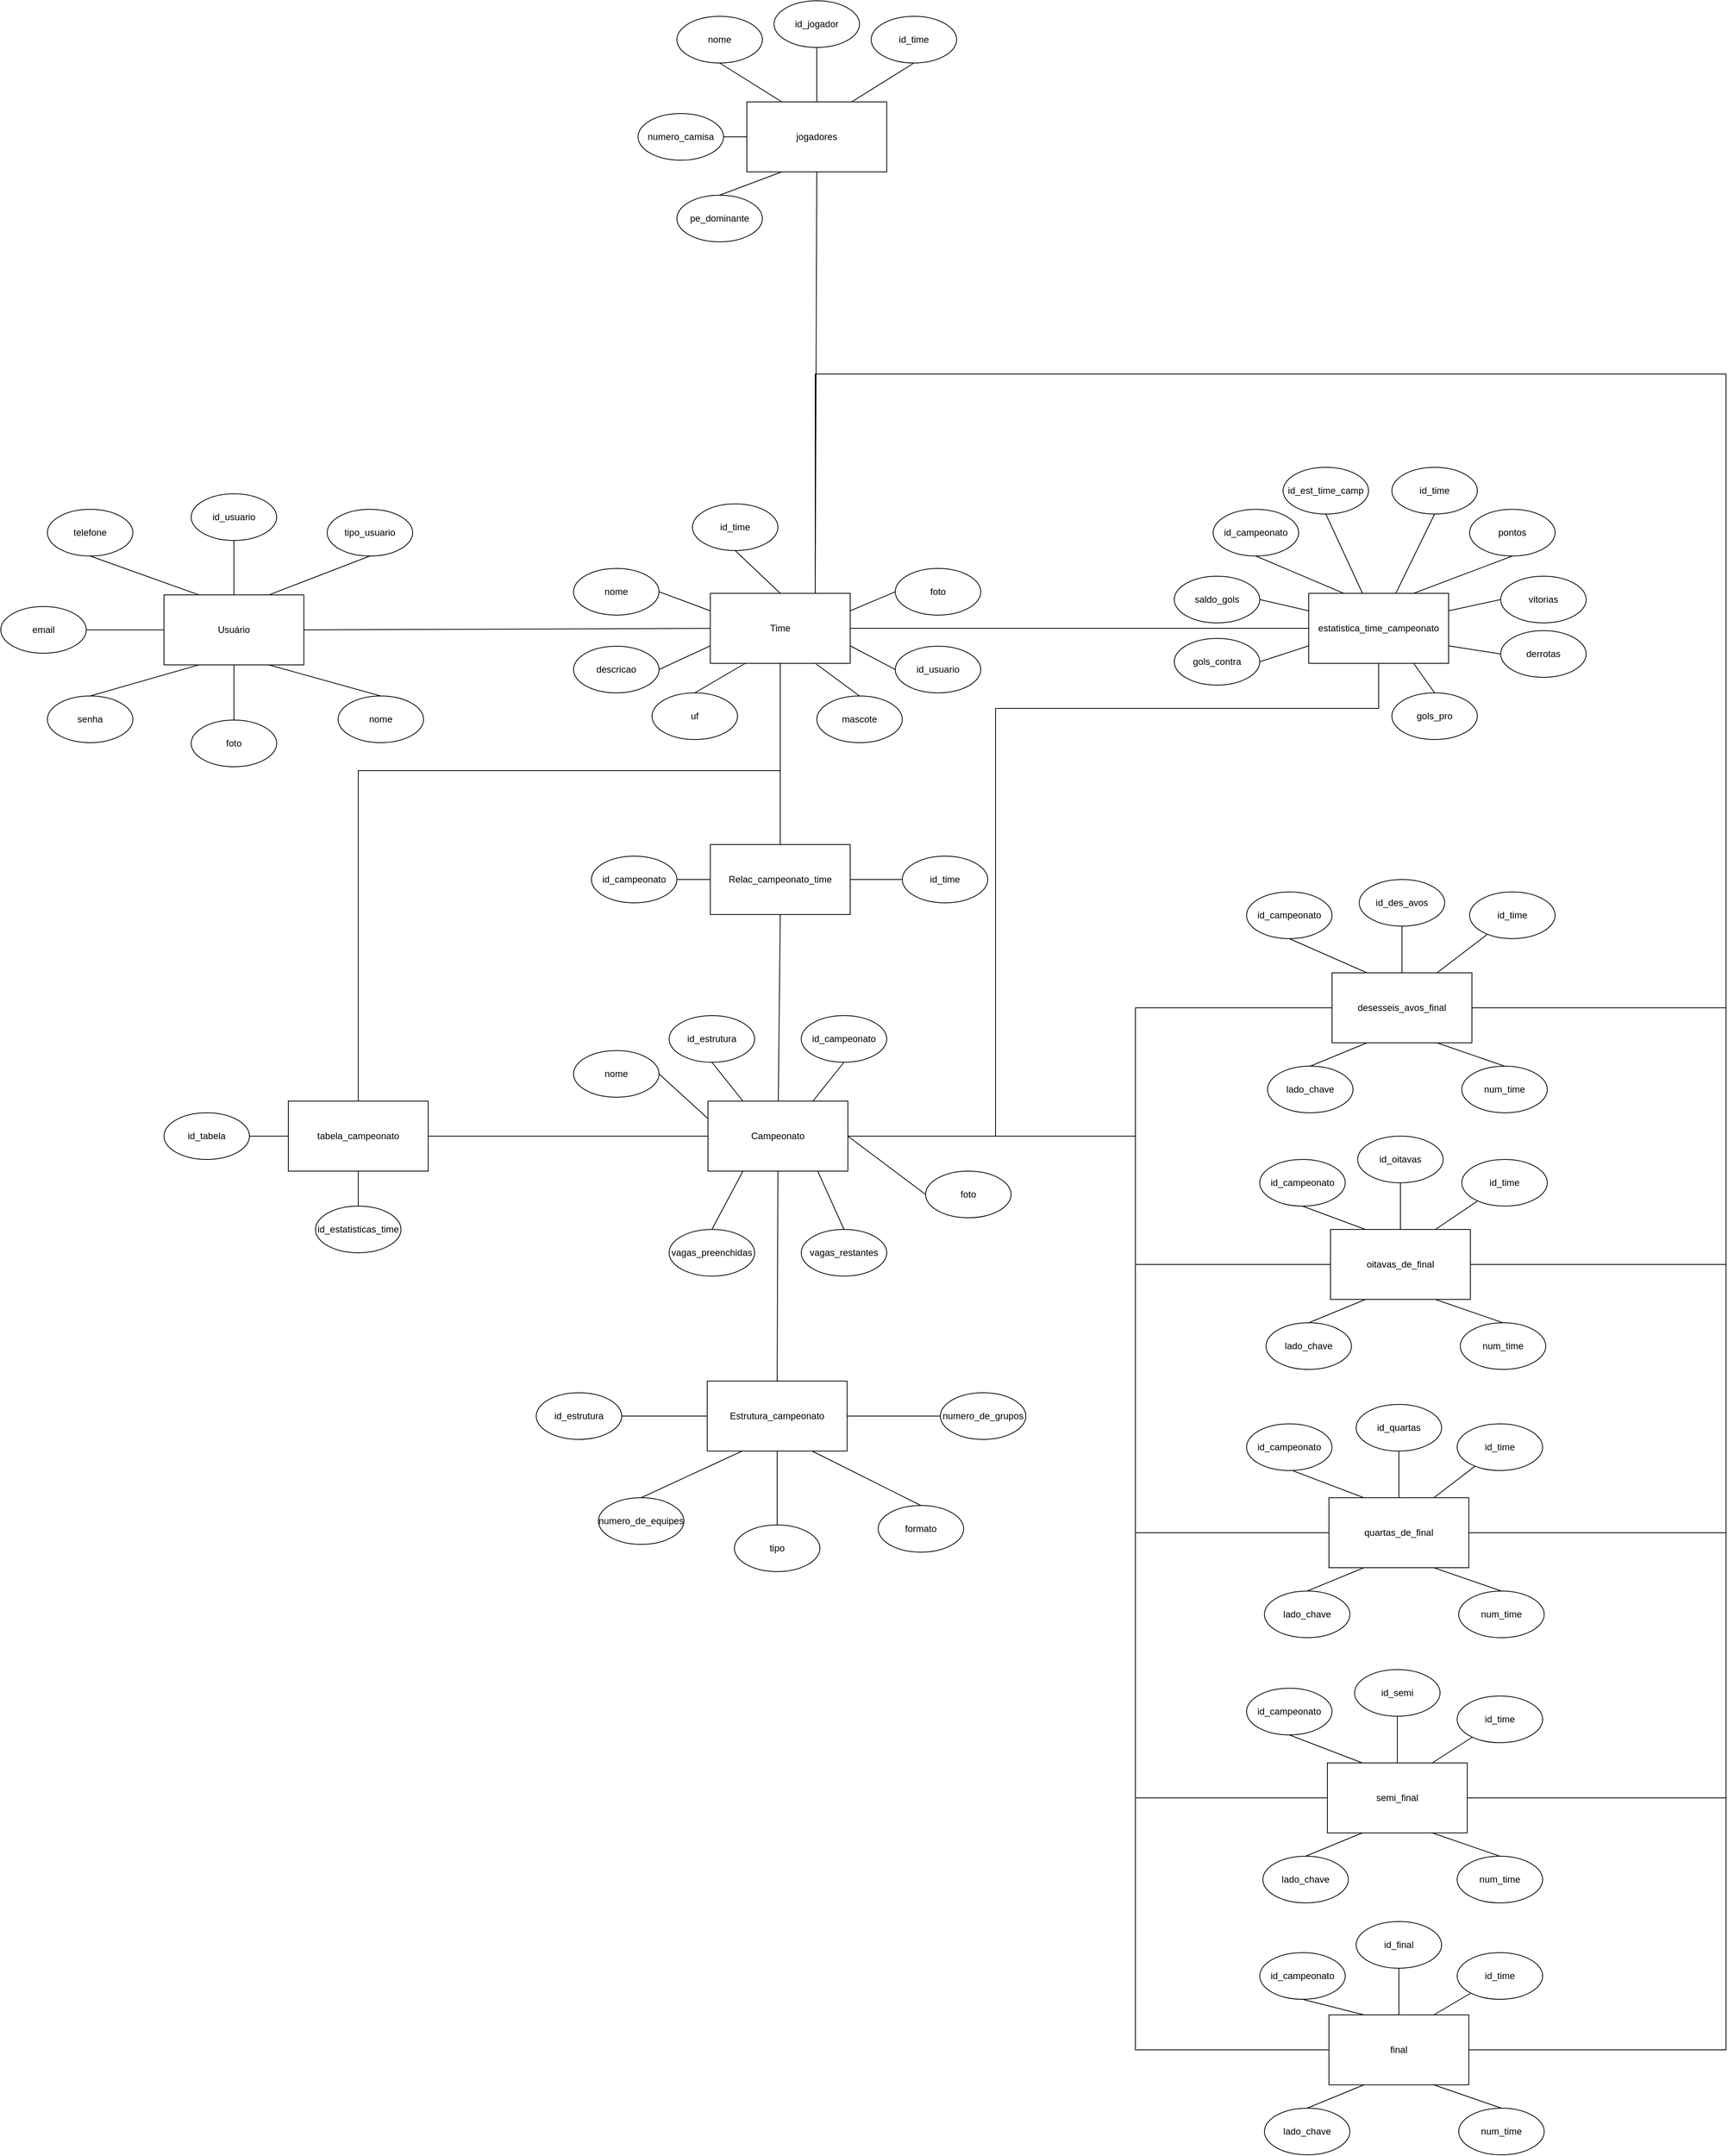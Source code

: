 <mxfile version="19.0.3" type="device"><diagram id="f9YsD5c7EEZk0gC6VUNI" name="Página-1"><mxGraphModel dx="5499" dy="4518" grid="1" gridSize="10" guides="1" tooltips="1" connect="1" arrows="1" fold="1" page="1" pageScale="1" pageWidth="827" pageHeight="1169" math="0" shadow="0"><root><mxCell id="0"/><mxCell id="1" parent="0"/><mxCell id="YERp6Y8a_YtZqj0mF-4W-1" value="Usuário" style="rounded=0;whiteSpace=wrap;html=1;" parent="1" vertex="1"><mxGeometry x="190" y="-996" width="180" height="90" as="geometry"/></mxCell><mxCell id="YERp6Y8a_YtZqj0mF-4W-2" value="id_usuario" style="ellipse;whiteSpace=wrap;html=1;" parent="1" vertex="1"><mxGeometry x="225" y="-1126" width="110" height="60" as="geometry"/></mxCell><mxCell id="YERp6Y8a_YtZqj0mF-4W-3" value="tipo_usuario" style="ellipse;whiteSpace=wrap;html=1;" parent="1" vertex="1"><mxGeometry x="400" y="-1106" width="110" height="60" as="geometry"/></mxCell><mxCell id="YERp6Y8a_YtZqj0mF-4W-4" value="nome" style="ellipse;whiteSpace=wrap;html=1;" parent="1" vertex="1"><mxGeometry x="414" y="-866" width="110" height="60" as="geometry"/></mxCell><mxCell id="YERp6Y8a_YtZqj0mF-4W-5" value="telefone" style="ellipse;whiteSpace=wrap;html=1;" parent="1" vertex="1"><mxGeometry x="40" y="-1106" width="110" height="60" as="geometry"/></mxCell><mxCell id="YERp6Y8a_YtZqj0mF-4W-6" value="email" style="ellipse;whiteSpace=wrap;html=1;" parent="1" vertex="1"><mxGeometry x="-20" y="-981" width="110" height="60" as="geometry"/></mxCell><mxCell id="YERp6Y8a_YtZqj0mF-4W-7" value="senha" style="ellipse;whiteSpace=wrap;html=1;" parent="1" vertex="1"><mxGeometry x="40" y="-866" width="110" height="60" as="geometry"/></mxCell><mxCell id="YERp6Y8a_YtZqj0mF-4W-9" value="" style="endArrow=none;html=1;exitX=0.5;exitY=1;exitDx=0;exitDy=0;entryX=0.5;entryY=0;entryDx=0;entryDy=0;" parent="1" source="YERp6Y8a_YtZqj0mF-4W-2" target="YERp6Y8a_YtZqj0mF-4W-1" edge="1"><mxGeometry width="50" height="50" relative="1" as="geometry"><mxPoint x="390" y="-936" as="sourcePoint"/><mxPoint x="440" y="-986" as="targetPoint"/></mxGeometry></mxCell><mxCell id="YERp6Y8a_YtZqj0mF-4W-10" value="" style="endArrow=none;html=1;entryX=0.5;entryY=1;entryDx=0;entryDy=0;exitX=0.75;exitY=0;exitDx=0;exitDy=0;" parent="1" source="YERp6Y8a_YtZqj0mF-4W-1" target="YERp6Y8a_YtZqj0mF-4W-3" edge="1"><mxGeometry width="50" height="50" relative="1" as="geometry"><mxPoint x="390" y="-936" as="sourcePoint"/><mxPoint x="440" y="-986" as="targetPoint"/></mxGeometry></mxCell><mxCell id="YERp6Y8a_YtZqj0mF-4W-11" value="" style="endArrow=none;html=1;exitX=0.75;exitY=1;exitDx=0;exitDy=0;entryX=0.5;entryY=0;entryDx=0;entryDy=0;" parent="1" source="YERp6Y8a_YtZqj0mF-4W-1" target="YERp6Y8a_YtZqj0mF-4W-4" edge="1"><mxGeometry width="50" height="50" relative="1" as="geometry"><mxPoint x="390" y="-936" as="sourcePoint"/><mxPoint x="440" y="-986" as="targetPoint"/></mxGeometry></mxCell><mxCell id="YERp6Y8a_YtZqj0mF-4W-12" value="" style="endArrow=none;html=1;entryX=0.5;entryY=1;entryDx=0;entryDy=0;exitX=0.25;exitY=0;exitDx=0;exitDy=0;" parent="1" source="YERp6Y8a_YtZqj0mF-4W-1" target="YERp6Y8a_YtZqj0mF-4W-5" edge="1"><mxGeometry width="50" height="50" relative="1" as="geometry"><mxPoint x="220" y="-996" as="sourcePoint"/><mxPoint x="440" y="-986" as="targetPoint"/></mxGeometry></mxCell><mxCell id="YERp6Y8a_YtZqj0mF-4W-13" value="" style="endArrow=none;html=1;entryX=1;entryY=0.5;entryDx=0;entryDy=0;exitX=0;exitY=0.5;exitDx=0;exitDy=0;" parent="1" source="YERp6Y8a_YtZqj0mF-4W-1" target="YERp6Y8a_YtZqj0mF-4W-6" edge="1"><mxGeometry width="50" height="50" relative="1" as="geometry"><mxPoint x="390" y="-936" as="sourcePoint"/><mxPoint x="440" y="-986" as="targetPoint"/></mxGeometry></mxCell><mxCell id="YERp6Y8a_YtZqj0mF-4W-14" value="" style="endArrow=none;html=1;entryX=0.25;entryY=1;entryDx=0;entryDy=0;exitX=0.5;exitY=0;exitDx=0;exitDy=0;" parent="1" source="YERp6Y8a_YtZqj0mF-4W-7" target="YERp6Y8a_YtZqj0mF-4W-1" edge="1"><mxGeometry width="50" height="50" relative="1" as="geometry"><mxPoint x="390" y="-936" as="sourcePoint"/><mxPoint x="440" y="-986" as="targetPoint"/></mxGeometry></mxCell><mxCell id="YERp6Y8a_YtZqj0mF-4W-15" value="Time" style="rounded=0;whiteSpace=wrap;html=1;" parent="1" vertex="1"><mxGeometry x="893" y="-998" width="180" height="90" as="geometry"/></mxCell><mxCell id="YERp6Y8a_YtZqj0mF-4W-16" value="id_time" style="ellipse;whiteSpace=wrap;html=1;" parent="1" vertex="1"><mxGeometry x="870" y="-1113" width="110" height="60" as="geometry"/></mxCell><mxCell id="YERp6Y8a_YtZqj0mF-4W-17" value="nome" style="ellipse;whiteSpace=wrap;html=1;" parent="1" vertex="1"><mxGeometry x="717" y="-1030" width="110" height="60" as="geometry"/></mxCell><mxCell id="YERp6Y8a_YtZqj0mF-4W-18" value="foto" style="ellipse;whiteSpace=wrap;html=1;" parent="1" vertex="1"><mxGeometry x="1131" y="-1030" width="110" height="60" as="geometry"/></mxCell><mxCell id="YERp6Y8a_YtZqj0mF-4W-21" value="descricao" style="ellipse;whiteSpace=wrap;html=1;" parent="1" vertex="1"><mxGeometry x="717" y="-930" width="110" height="60" as="geometry"/></mxCell><mxCell id="YERp6Y8a_YtZqj0mF-4W-22" value="" style="endArrow=none;html=1;exitX=0.5;exitY=1;exitDx=0;exitDy=0;entryX=0.5;entryY=0;entryDx=0;entryDy=0;" parent="1" source="YERp6Y8a_YtZqj0mF-4W-16" target="YERp6Y8a_YtZqj0mF-4W-15" edge="1"><mxGeometry width="50" height="50" relative="1" as="geometry"><mxPoint x="1103" y="-938" as="sourcePoint"/><mxPoint x="1153" y="-988" as="targetPoint"/></mxGeometry></mxCell><mxCell id="YERp6Y8a_YtZqj0mF-4W-23" value="" style="endArrow=none;html=1;entryX=1;entryY=0.5;entryDx=0;entryDy=0;exitX=0;exitY=0.25;exitDx=0;exitDy=0;" parent="1" source="YERp6Y8a_YtZqj0mF-4W-15" target="YERp6Y8a_YtZqj0mF-4W-17" edge="1"><mxGeometry width="50" height="50" relative="1" as="geometry"><mxPoint x="1103" y="-938" as="sourcePoint"/><mxPoint x="1153" y="-988" as="targetPoint"/></mxGeometry></mxCell><mxCell id="YERp6Y8a_YtZqj0mF-4W-24" value="" style="endArrow=none;html=1;exitX=1;exitY=0.25;exitDx=0;exitDy=0;entryX=0;entryY=0.5;entryDx=0;entryDy=0;" parent="1" source="YERp6Y8a_YtZqj0mF-4W-15" target="YERp6Y8a_YtZqj0mF-4W-18" edge="1"><mxGeometry width="50" height="50" relative="1" as="geometry"><mxPoint x="1103" y="-938" as="sourcePoint"/><mxPoint x="1153" y="-988" as="targetPoint"/></mxGeometry></mxCell><mxCell id="YERp6Y8a_YtZqj0mF-4W-27" value="" style="endArrow=none;html=1;entryX=0;entryY=0.75;entryDx=0;entryDy=0;exitX=1;exitY=0.5;exitDx=0;exitDy=0;" parent="1" source="YERp6Y8a_YtZqj0mF-4W-21" target="YERp6Y8a_YtZqj0mF-4W-15" edge="1"><mxGeometry width="50" height="50" relative="1" as="geometry"><mxPoint x="1103" y="-938" as="sourcePoint"/><mxPoint x="1153" y="-988" as="targetPoint"/></mxGeometry></mxCell><mxCell id="YERp6Y8a_YtZqj0mF-4W-28" value="foto" style="ellipse;whiteSpace=wrap;html=1;" parent="1" vertex="1"><mxGeometry x="225" y="-835" width="110" height="60" as="geometry"/></mxCell><mxCell id="YERp6Y8a_YtZqj0mF-4W-29" value="" style="endArrow=none;html=1;entryX=0.5;entryY=1;entryDx=0;entryDy=0;exitX=0.5;exitY=0;exitDx=0;exitDy=0;" parent="1" source="YERp6Y8a_YtZqj0mF-4W-28" target="YERp6Y8a_YtZqj0mF-4W-1" edge="1"><mxGeometry width="50" height="50" relative="1" as="geometry"><mxPoint x="105" y="-836" as="sourcePoint"/><mxPoint x="280" y="-896" as="targetPoint"/></mxGeometry></mxCell><mxCell id="YERp6Y8a_YtZqj0mF-4W-30" value="Campeonato" style="rounded=0;whiteSpace=wrap;html=1;" parent="1" vertex="1"><mxGeometry x="890" y="-345" width="180" height="90" as="geometry"/></mxCell><mxCell id="YERp6Y8a_YtZqj0mF-4W-31" value="id_campeonato" style="ellipse;whiteSpace=wrap;html=1;" parent="1" vertex="1"><mxGeometry x="1010" y="-455" width="110" height="60" as="geometry"/></mxCell><mxCell id="YERp6Y8a_YtZqj0mF-4W-32" value="nome" style="ellipse;whiteSpace=wrap;html=1;" parent="1" vertex="1"><mxGeometry x="717" y="-410" width="110" height="60" as="geometry"/></mxCell><mxCell id="YERp6Y8a_YtZqj0mF-4W-33" value="foto" style="ellipse;whiteSpace=wrap;html=1;" parent="1" vertex="1"><mxGeometry x="1170" y="-255" width="110" height="60" as="geometry"/></mxCell><mxCell id="YERp6Y8a_YtZqj0mF-4W-35" value="" style="endArrow=none;html=1;exitX=0.5;exitY=1;exitDx=0;exitDy=0;entryX=0.75;entryY=0;entryDx=0;entryDy=0;" parent="1" source="YERp6Y8a_YtZqj0mF-4W-31" target="YERp6Y8a_YtZqj0mF-4W-30" edge="1"><mxGeometry width="50" height="50" relative="1" as="geometry"><mxPoint x="1100" y="-285" as="sourcePoint"/><mxPoint x="1150" y="-335" as="targetPoint"/></mxGeometry></mxCell><mxCell id="YERp6Y8a_YtZqj0mF-4W-36" value="" style="endArrow=none;html=1;entryX=1;entryY=0.5;entryDx=0;entryDy=0;exitX=0;exitY=0.25;exitDx=0;exitDy=0;" parent="1" source="YERp6Y8a_YtZqj0mF-4W-30" target="YERp6Y8a_YtZqj0mF-4W-32" edge="1"><mxGeometry width="50" height="50" relative="1" as="geometry"><mxPoint x="1100" y="-285" as="sourcePoint"/><mxPoint x="1150" y="-335" as="targetPoint"/></mxGeometry></mxCell><mxCell id="YERp6Y8a_YtZqj0mF-4W-37" value="" style="endArrow=none;html=1;exitX=1;exitY=0.5;exitDx=0;exitDy=0;entryX=0;entryY=0.5;entryDx=0;entryDy=0;" parent="1" source="YERp6Y8a_YtZqj0mF-4W-30" target="YERp6Y8a_YtZqj0mF-4W-33" edge="1"><mxGeometry width="50" height="50" relative="1" as="geometry"><mxPoint x="1100" y="-285" as="sourcePoint"/><mxPoint x="1150" y="-335" as="targetPoint"/></mxGeometry></mxCell><mxCell id="YERp6Y8a_YtZqj0mF-4W-39" value="mascote" style="ellipse;whiteSpace=wrap;html=1;" parent="1" vertex="1"><mxGeometry x="1030" y="-866" width="110" height="60" as="geometry"/></mxCell><mxCell id="YERp6Y8a_YtZqj0mF-4W-40" value="" style="endArrow=none;html=1;entryX=0.75;entryY=1;entryDx=0;entryDy=0;exitX=0.5;exitY=0;exitDx=0;exitDy=0;" parent="1" source="YERp6Y8a_YtZqj0mF-4W-39" target="YERp6Y8a_YtZqj0mF-4W-15" edge="1"><mxGeometry width="50" height="50" relative="1" as="geometry"><mxPoint x="848" y="-853" as="sourcePoint"/><mxPoint x="940.98" y="-897.01" as="targetPoint"/></mxGeometry></mxCell><mxCell id="YERp6Y8a_YtZqj0mF-4W-41" value="uf" style="ellipse;whiteSpace=wrap;html=1;" parent="1" vertex="1"><mxGeometry x="818" y="-870" width="110" height="60" as="geometry"/></mxCell><mxCell id="YERp6Y8a_YtZqj0mF-4W-42" value="" style="endArrow=none;html=1;entryX=0.25;entryY=1;entryDx=0;entryDy=0;exitX=0.5;exitY=0;exitDx=0;exitDy=0;" parent="1" source="YERp6Y8a_YtZqj0mF-4W-41" target="YERp6Y8a_YtZqj0mF-4W-15" edge="1"><mxGeometry width="50" height="50" relative="1" as="geometry"><mxPoint x="983" y="-854" as="sourcePoint"/><mxPoint x="1093" y="-943" as="targetPoint"/></mxGeometry></mxCell><mxCell id="YERp6Y8a_YtZqj0mF-4W-48" value="Relac_campeonato_time" style="rounded=0;whiteSpace=wrap;html=1;" parent="1" vertex="1"><mxGeometry x="893" y="-675" width="180" height="90" as="geometry"/></mxCell><mxCell id="YERp6Y8a_YtZqj0mF-4W-49" value="id_time" style="ellipse;whiteSpace=wrap;html=1;" parent="1" vertex="1"><mxGeometry x="1140" y="-660" width="110" height="60" as="geometry"/></mxCell><mxCell id="YERp6Y8a_YtZqj0mF-4W-50" value="id_campeonato" style="ellipse;whiteSpace=wrap;html=1;" parent="1" vertex="1"><mxGeometry x="740" y="-660" width="110" height="60" as="geometry"/></mxCell><mxCell id="YERp6Y8a_YtZqj0mF-4W-51" value="" style="endArrow=none;html=1;exitX=1;exitY=0.5;exitDx=0;exitDy=0;" parent="1" source="YERp6Y8a_YtZqj0mF-4W-48" target="YERp6Y8a_YtZqj0mF-4W-49" edge="1"><mxGeometry width="50" height="50" relative="1" as="geometry"><mxPoint x="1129" y="-905" as="sourcePoint"/><mxPoint x="1179" y="-955" as="targetPoint"/></mxGeometry></mxCell><mxCell id="YERp6Y8a_YtZqj0mF-4W-52" value="" style="endArrow=none;html=1;exitX=1;exitY=0.5;exitDx=0;exitDy=0;" parent="1" source="YERp6Y8a_YtZqj0mF-4W-50" target="YERp6Y8a_YtZqj0mF-4W-48" edge="1"><mxGeometry width="50" height="50" relative="1" as="geometry"><mxPoint x="1109" y="-905" as="sourcePoint"/><mxPoint x="1249" y="-905" as="targetPoint"/></mxGeometry></mxCell><mxCell id="YERp6Y8a_YtZqj0mF-4W-53" value="id_usuario" style="ellipse;whiteSpace=wrap;html=1;" parent="1" vertex="1"><mxGeometry x="1131" y="-930" width="110" height="60" as="geometry"/></mxCell><mxCell id="YERp6Y8a_YtZqj0mF-4W-54" value="" style="endArrow=none;html=1;entryX=0;entryY=0.5;entryDx=0;entryDy=0;exitX=1;exitY=0.75;exitDx=0;exitDy=0;" parent="1" source="YERp6Y8a_YtZqj0mF-4W-15" target="YERp6Y8a_YtZqj0mF-4W-53" edge="1"><mxGeometry width="50" height="50" relative="1" as="geometry"><mxPoint x="1113" y="-1013" as="sourcePoint"/><mxPoint x="1163" y="-1063" as="targetPoint"/></mxGeometry></mxCell><mxCell id="YERp6Y8a_YtZqj0mF-4W-55" value="vagas_restantes" style="ellipse;whiteSpace=wrap;html=1;" parent="1" vertex="1"><mxGeometry x="1010" y="-180" width="110" height="60" as="geometry"/></mxCell><mxCell id="YERp6Y8a_YtZqj0mF-4W-56" value="vagas_preenchidas" style="ellipse;whiteSpace=wrap;html=1;" parent="1" vertex="1"><mxGeometry x="840" y="-180" width="110" height="60" as="geometry"/></mxCell><mxCell id="YERp6Y8a_YtZqj0mF-4W-57" value="" style="endArrow=none;html=1;entryX=0.25;entryY=1;entryDx=0;entryDy=0;exitX=0.5;exitY=0;exitDx=0;exitDy=0;" parent="1" source="YERp6Y8a_YtZqj0mF-4W-56" target="YERp6Y8a_YtZqj0mF-4W-30" edge="1"><mxGeometry width="50" height="50" relative="1" as="geometry"><mxPoint x="870" y="-195" as="sourcePoint"/><mxPoint x="920" y="-245" as="targetPoint"/></mxGeometry></mxCell><mxCell id="YERp6Y8a_YtZqj0mF-4W-58" value="" style="endArrow=none;html=1;entryX=0.785;entryY=1.002;entryDx=0;entryDy=0;entryPerimeter=0;exitX=0.5;exitY=0;exitDx=0;exitDy=0;" parent="1" source="YERp6Y8a_YtZqj0mF-4W-55" target="YERp6Y8a_YtZqj0mF-4W-30" edge="1"><mxGeometry width="50" height="50" relative="1" as="geometry"><mxPoint x="870" y="-195" as="sourcePoint"/><mxPoint x="920" y="-245" as="targetPoint"/></mxGeometry></mxCell><mxCell id="YERp6Y8a_YtZqj0mF-4W-59" value="Estrutura_campeonato" style="rounded=0;whiteSpace=wrap;html=1;" parent="1" vertex="1"><mxGeometry x="889" y="15" width="180" height="90" as="geometry"/></mxCell><mxCell id="YERp6Y8a_YtZqj0mF-4W-60" value="numero_de_grupos" style="ellipse;whiteSpace=wrap;html=1;" parent="1" vertex="1"><mxGeometry x="1189" y="30" width="110" height="60" as="geometry"/></mxCell><mxCell id="YERp6Y8a_YtZqj0mF-4W-61" value="id_estrutura" style="ellipse;whiteSpace=wrap;html=1;" parent="1" vertex="1"><mxGeometry x="669" y="30" width="110" height="60" as="geometry"/></mxCell><mxCell id="YERp6Y8a_YtZqj0mF-4W-62" value="" style="endArrow=none;html=1;exitX=1;exitY=0.5;exitDx=0;exitDy=0;" parent="1" source="YERp6Y8a_YtZqj0mF-4W-59" target="YERp6Y8a_YtZqj0mF-4W-60" edge="1"><mxGeometry width="50" height="50" relative="1" as="geometry"><mxPoint x="1129" y="45" as="sourcePoint"/><mxPoint x="1179" y="-5" as="targetPoint"/></mxGeometry></mxCell><mxCell id="YERp6Y8a_YtZqj0mF-4W-63" value="" style="endArrow=none;html=1;exitX=1;exitY=0.5;exitDx=0;exitDy=0;" parent="1" source="YERp6Y8a_YtZqj0mF-4W-61" target="YERp6Y8a_YtZqj0mF-4W-59" edge="1"><mxGeometry width="50" height="50" relative="1" as="geometry"><mxPoint x="1109" y="45" as="sourcePoint"/><mxPoint x="1249" y="45" as="targetPoint"/></mxGeometry></mxCell><mxCell id="YERp6Y8a_YtZqj0mF-4W-64" value="id_estrutura" style="ellipse;whiteSpace=wrap;html=1;" parent="1" vertex="1"><mxGeometry x="840" y="-455" width="110" height="60" as="geometry"/></mxCell><mxCell id="YERp6Y8a_YtZqj0mF-4W-66" value="" style="endArrow=none;html=1;entryX=0.5;entryY=1;entryDx=0;entryDy=0;exitX=0.25;exitY=0;exitDx=0;exitDy=0;" parent="1" source="YERp6Y8a_YtZqj0mF-4W-30" target="YERp6Y8a_YtZqj0mF-4W-64" edge="1"><mxGeometry width="50" height="50" relative="1" as="geometry"><mxPoint x="820" y="-425" as="sourcePoint"/><mxPoint x="870" y="-475" as="targetPoint"/></mxGeometry></mxCell><mxCell id="YERp6Y8a_YtZqj0mF-4W-67" value="formato" style="ellipse;whiteSpace=wrap;html=1;" parent="1" vertex="1"><mxGeometry x="1109" y="175" width="110" height="60" as="geometry"/></mxCell><mxCell id="YERp6Y8a_YtZqj0mF-4W-68" value="numero_de_equipes" style="ellipse;whiteSpace=wrap;html=1;" parent="1" vertex="1"><mxGeometry x="749" y="165" width="110" height="60" as="geometry"/></mxCell><mxCell id="YERp6Y8a_YtZqj0mF-4W-69" value="" style="endArrow=none;html=1;entryX=0.25;entryY=1;entryDx=0;entryDy=0;exitX=0.5;exitY=0;exitDx=0;exitDy=0;" parent="1" source="YERp6Y8a_YtZqj0mF-4W-68" target="YERp6Y8a_YtZqj0mF-4W-59" edge="1"><mxGeometry width="50" height="50" relative="1" as="geometry"><mxPoint x="879" y="170" as="sourcePoint"/><mxPoint x="929" y="120" as="targetPoint"/></mxGeometry></mxCell><mxCell id="YERp6Y8a_YtZqj0mF-4W-70" value="" style="endArrow=none;html=1;entryX=0.75;entryY=1;entryDx=0;entryDy=0;exitX=0.5;exitY=0;exitDx=0;exitDy=0;" parent="1" source="YERp6Y8a_YtZqj0mF-4W-67" target="YERp6Y8a_YtZqj0mF-4W-59" edge="1"><mxGeometry width="50" height="50" relative="1" as="geometry"><mxPoint x="879" y="170" as="sourcePoint"/><mxPoint x="929" y="120" as="targetPoint"/></mxGeometry></mxCell><mxCell id="8cWL0cFVa5yuD03_xMAw-1" value="tipo" style="ellipse;whiteSpace=wrap;html=1;" parent="1" vertex="1"><mxGeometry x="924" y="200" width="110" height="60" as="geometry"/></mxCell><mxCell id="8cWL0cFVa5yuD03_xMAw-2" value="" style="endArrow=none;html=1;rounded=0;exitX=0.5;exitY=0;exitDx=0;exitDy=0;entryX=0.5;entryY=1;entryDx=0;entryDy=0;" parent="1" source="8cWL0cFVa5yuD03_xMAw-1" target="YERp6Y8a_YtZqj0mF-4W-59" edge="1"><mxGeometry width="50" height="50" relative="1" as="geometry"><mxPoint x="899" y="100" as="sourcePoint"/><mxPoint x="949" y="50" as="targetPoint"/></mxGeometry></mxCell><mxCell id="8cWL0cFVa5yuD03_xMAw-3" value="" style="endArrow=none;html=1;rounded=0;entryX=0.5;entryY=1;entryDx=0;entryDy=0;" parent="1" source="YERp6Y8a_YtZqj0mF-4W-30" target="YERp6Y8a_YtZqj0mF-4W-48" edge="1"><mxGeometry width="50" height="50" relative="1" as="geometry"><mxPoint x="880" y="-240" as="sourcePoint"/><mxPoint x="930" y="-290" as="targetPoint"/></mxGeometry></mxCell><mxCell id="8cWL0cFVa5yuD03_xMAw-5" value="" style="endArrow=none;html=1;rounded=0;entryX=0.5;entryY=1;entryDx=0;entryDy=0;exitX=0.5;exitY=0;exitDx=0;exitDy=0;" parent="1" source="YERp6Y8a_YtZqj0mF-4W-48" target="YERp6Y8a_YtZqj0mF-4W-15" edge="1"><mxGeometry width="50" height="50" relative="1" as="geometry"><mxPoint x="960" y="-740" as="sourcePoint"/><mxPoint x="1010" y="-790" as="targetPoint"/></mxGeometry></mxCell><mxCell id="8cWL0cFVa5yuD03_xMAw-6" value="" style="endArrow=none;html=1;rounded=0;entryX=0;entryY=0.5;entryDx=0;entryDy=0;exitX=1;exitY=0.5;exitDx=0;exitDy=0;" parent="1" source="YERp6Y8a_YtZqj0mF-4W-1" target="YERp6Y8a_YtZqj0mF-4W-15" edge="1"><mxGeometry width="50" height="50" relative="1" as="geometry"><mxPoint x="470" y="-890" as="sourcePoint"/><mxPoint x="520" y="-940" as="targetPoint"/></mxGeometry></mxCell><mxCell id="8cWL0cFVa5yuD03_xMAw-7" value="" style="endArrow=none;html=1;rounded=0;entryX=0.5;entryY=1;entryDx=0;entryDy=0;exitX=0.5;exitY=0;exitDx=0;exitDy=0;" parent="1" source="YERp6Y8a_YtZqj0mF-4W-59" target="YERp6Y8a_YtZqj0mF-4W-30" edge="1"><mxGeometry width="50" height="50" relative="1" as="geometry"><mxPoint x="840" y="90" as="sourcePoint"/><mxPoint x="970" y="-210" as="targetPoint"/></mxGeometry></mxCell><mxCell id="8cWL0cFVa5yuD03_xMAw-8" value="tabela_campeonato" style="rounded=0;whiteSpace=wrap;html=1;" parent="1" vertex="1"><mxGeometry x="350" y="-345" width="180" height="90" as="geometry"/></mxCell><mxCell id="8cWL0cFVa5yuD03_xMAw-10" value="id_tabela" style="ellipse;whiteSpace=wrap;html=1;" parent="1" vertex="1"><mxGeometry x="190" y="-330" width="110" height="60" as="geometry"/></mxCell><mxCell id="8cWL0cFVa5yuD03_xMAw-12" value="" style="endArrow=none;html=1;exitX=1;exitY=0.5;exitDx=0;exitDy=0;entryX=0;entryY=0.5;entryDx=0;entryDy=0;" parent="1" source="8cWL0cFVa5yuD03_xMAw-10" target="8cWL0cFVa5yuD03_xMAw-8" edge="1"><mxGeometry width="50" height="50" relative="1" as="geometry"><mxPoint x="310" y="-380" as="sourcePoint"/><mxPoint x="450" y="-380" as="targetPoint"/></mxGeometry></mxCell><mxCell id="8cWL0cFVa5yuD03_xMAw-13" value="id_estatisticas_time" style="ellipse;whiteSpace=wrap;html=1;" parent="1" vertex="1"><mxGeometry x="385" y="-210" width="110" height="60" as="geometry"/></mxCell><mxCell id="8cWL0cFVa5yuD03_xMAw-16" value="" style="endArrow=none;html=1;entryX=0.5;entryY=1;entryDx=0;entryDy=0;exitX=0.5;exitY=0;exitDx=0;exitDy=0;" parent="1" source="8cWL0cFVa5yuD03_xMAw-13" target="8cWL0cFVa5yuD03_xMAw-8" edge="1"><mxGeometry width="50" height="50" relative="1" as="geometry"><mxPoint x="80" y="-255" as="sourcePoint"/><mxPoint x="130" y="-305" as="targetPoint"/></mxGeometry></mxCell><mxCell id="8cWL0cFVa5yuD03_xMAw-19" value="estatistica_time_campeonato" style="rounded=0;whiteSpace=wrap;html=1;" parent="1" vertex="1"><mxGeometry x="1663" y="-998" width="180" height="90" as="geometry"/></mxCell><mxCell id="8cWL0cFVa5yuD03_xMAw-20" value="id_time" style="ellipse;whiteSpace=wrap;html=1;" parent="1" vertex="1"><mxGeometry x="1770" y="-1160" width="110" height="60" as="geometry"/></mxCell><mxCell id="8cWL0cFVa5yuD03_xMAw-21" value="id_est_time_camp" style="ellipse;whiteSpace=wrap;html=1;" parent="1" vertex="1"><mxGeometry x="1630" y="-1160" width="110" height="60" as="geometry"/></mxCell><mxCell id="8cWL0cFVa5yuD03_xMAw-22" value="" style="endArrow=none;html=1;entryX=0.5;entryY=1;entryDx=0;entryDy=0;" parent="1" source="8cWL0cFVa5yuD03_xMAw-19" target="8cWL0cFVa5yuD03_xMAw-20" edge="1"><mxGeometry width="50" height="50" relative="1" as="geometry"><mxPoint x="1899" y="-1228" as="sourcePoint"/><mxPoint x="1949" y="-1278" as="targetPoint"/></mxGeometry></mxCell><mxCell id="8cWL0cFVa5yuD03_xMAw-23" value="" style="endArrow=none;html=1;exitX=0.5;exitY=1;exitDx=0;exitDy=0;" parent="1" source="8cWL0cFVa5yuD03_xMAw-21" target="8cWL0cFVa5yuD03_xMAw-19" edge="1"><mxGeometry width="50" height="50" relative="1" as="geometry"><mxPoint x="1879" y="-1228" as="sourcePoint"/><mxPoint x="2019" y="-1228" as="targetPoint"/></mxGeometry></mxCell><mxCell id="8cWL0cFVa5yuD03_xMAw-24" value="id_campeonato" style="ellipse;whiteSpace=wrap;html=1;" parent="1" vertex="1"><mxGeometry x="1540" y="-1106" width="110" height="60" as="geometry"/></mxCell><mxCell id="8cWL0cFVa5yuD03_xMAw-27" value="" style="endArrow=none;html=1;rounded=0;exitX=0.5;exitY=1;exitDx=0;exitDy=0;entryX=0.25;entryY=0;entryDx=0;entryDy=0;" parent="1" source="8cWL0cFVa5yuD03_xMAw-24" target="8cWL0cFVa5yuD03_xMAw-19" edge="1"><mxGeometry width="50" height="50" relative="1" as="geometry"><mxPoint x="1690" y="-970" as="sourcePoint"/><mxPoint x="1740" y="-1020" as="targetPoint"/></mxGeometry></mxCell><mxCell id="8cWL0cFVa5yuD03_xMAw-28" value="pontos" style="ellipse;whiteSpace=wrap;html=1;" parent="1" vertex="1"><mxGeometry x="1870" y="-1106" width="110" height="60" as="geometry"/></mxCell><mxCell id="8cWL0cFVa5yuD03_xMAw-29" value="vitorias" style="ellipse;whiteSpace=wrap;html=1;" parent="1" vertex="1"><mxGeometry x="1910" y="-1020" width="110" height="60" as="geometry"/></mxCell><mxCell id="8cWL0cFVa5yuD03_xMAw-30" value="derrotas" style="ellipse;whiteSpace=wrap;html=1;" parent="1" vertex="1"><mxGeometry x="1910" y="-950" width="110" height="60" as="geometry"/></mxCell><mxCell id="8cWL0cFVa5yuD03_xMAw-31" value="gols_pro" style="ellipse;whiteSpace=wrap;html=1;" parent="1" vertex="1"><mxGeometry x="1770" y="-870" width="110" height="60" as="geometry"/></mxCell><mxCell id="8cWL0cFVa5yuD03_xMAw-32" value="gols_contra" style="ellipse;whiteSpace=wrap;html=1;" parent="1" vertex="1"><mxGeometry x="1490" y="-940" width="110" height="60" as="geometry"/></mxCell><mxCell id="8cWL0cFVa5yuD03_xMAw-33" value="saldo_gols" style="ellipse;whiteSpace=wrap;html=1;" parent="1" vertex="1"><mxGeometry x="1490" y="-1020" width="110" height="60" as="geometry"/></mxCell><mxCell id="8cWL0cFVa5yuD03_xMAw-34" value="" style="endArrow=none;html=1;rounded=0;exitX=0.75;exitY=0;exitDx=0;exitDy=0;entryX=0.5;entryY=1;entryDx=0;entryDy=0;" parent="1" source="8cWL0cFVa5yuD03_xMAw-19" target="8cWL0cFVa5yuD03_xMAw-28" edge="1"><mxGeometry width="50" height="50" relative="1" as="geometry"><mxPoint x="1890" y="-930" as="sourcePoint"/><mxPoint x="1940" y="-980" as="targetPoint"/></mxGeometry></mxCell><mxCell id="8cWL0cFVa5yuD03_xMAw-35" value="" style="endArrow=none;html=1;rounded=0;entryX=1;entryY=0.5;entryDx=0;entryDy=0;" parent="1" source="8cWL0cFVa5yuD03_xMAw-19" target="YERp6Y8a_YtZqj0mF-4W-15" edge="1"><mxGeometry width="50" height="50" relative="1" as="geometry"><mxPoint x="1280" y="-810" as="sourcePoint"/><mxPoint x="1330" y="-860" as="targetPoint"/></mxGeometry></mxCell><mxCell id="8cWL0cFVa5yuD03_xMAw-36" value="" style="endArrow=none;html=1;rounded=0;entryX=0;entryY=0.25;entryDx=0;entryDy=0;exitX=1;exitY=0.5;exitDx=0;exitDy=0;" parent="1" source="8cWL0cFVa5yuD03_xMAw-33" target="8cWL0cFVa5yuD03_xMAw-19" edge="1"><mxGeometry width="50" height="50" relative="1" as="geometry"><mxPoint x="1480" y="-920" as="sourcePoint"/><mxPoint x="1530" y="-970" as="targetPoint"/></mxGeometry></mxCell><mxCell id="8cWL0cFVa5yuD03_xMAw-37" value="" style="endArrow=none;html=1;rounded=0;entryX=0;entryY=0.75;entryDx=0;entryDy=0;exitX=1;exitY=0.5;exitDx=0;exitDy=0;" parent="1" source="8cWL0cFVa5yuD03_xMAw-32" target="8cWL0cFVa5yuD03_xMAw-19" edge="1"><mxGeometry width="50" height="50" relative="1" as="geometry"><mxPoint x="1480" y="-920" as="sourcePoint"/><mxPoint x="1530" y="-970" as="targetPoint"/></mxGeometry></mxCell><mxCell id="8cWL0cFVa5yuD03_xMAw-38" value="" style="endArrow=none;html=1;rounded=0;entryX=0;entryY=0.5;entryDx=0;entryDy=0;exitX=1;exitY=0.25;exitDx=0;exitDy=0;" parent="1" source="8cWL0cFVa5yuD03_xMAw-19" target="8cWL0cFVa5yuD03_xMAw-29" edge="1"><mxGeometry width="50" height="50" relative="1" as="geometry"><mxPoint x="1480" y="-920" as="sourcePoint"/><mxPoint x="1530" y="-970" as="targetPoint"/></mxGeometry></mxCell><mxCell id="8cWL0cFVa5yuD03_xMAw-39" value="" style="endArrow=none;html=1;rounded=0;entryX=0;entryY=0.5;entryDx=0;entryDy=0;exitX=1;exitY=0.75;exitDx=0;exitDy=0;" parent="1" source="8cWL0cFVa5yuD03_xMAw-19" target="8cWL0cFVa5yuD03_xMAw-30" edge="1"><mxGeometry width="50" height="50" relative="1" as="geometry"><mxPoint x="1480" y="-920" as="sourcePoint"/><mxPoint x="1530" y="-970" as="targetPoint"/></mxGeometry></mxCell><mxCell id="8cWL0cFVa5yuD03_xMAw-40" value="" style="endArrow=none;html=1;rounded=0;entryX=0.75;entryY=1;entryDx=0;entryDy=0;exitX=0.5;exitY=0;exitDx=0;exitDy=0;" parent="1" source="8cWL0cFVa5yuD03_xMAw-31" target="8cWL0cFVa5yuD03_xMAw-19" edge="1"><mxGeometry width="50" height="50" relative="1" as="geometry"><mxPoint x="1480" y="-920" as="sourcePoint"/><mxPoint x="1530" y="-970" as="targetPoint"/></mxGeometry></mxCell><mxCell id="8cWL0cFVa5yuD03_xMAw-41" value="" style="endArrow=none;html=1;rounded=0;exitX=1;exitY=0.5;exitDx=0;exitDy=0;entryX=0.5;entryY=1;entryDx=0;entryDy=0;" parent="1" source="YERp6Y8a_YtZqj0mF-4W-30" target="8cWL0cFVa5yuD03_xMAw-19" edge="1"><mxGeometry width="50" height="50" relative="1" as="geometry"><mxPoint x="1020" y="-420" as="sourcePoint"/><mxPoint x="1070" y="-470" as="targetPoint"/><Array as="points"><mxPoint x="1260" y="-300"/><mxPoint x="1260" y="-850"/><mxPoint x="1753" y="-850"/></Array></mxGeometry></mxCell><mxCell id="8cWL0cFVa5yuD03_xMAw-42" value="desesseis_avos_final" style="rounded=0;whiteSpace=wrap;html=1;" parent="1" vertex="1"><mxGeometry x="1693" y="-510" width="180" height="90" as="geometry"/></mxCell><mxCell id="8cWL0cFVa5yuD03_xMAw-43" value="id_time" style="ellipse;whiteSpace=wrap;html=1;" parent="1" vertex="1"><mxGeometry x="1870" y="-614" width="110" height="60" as="geometry"/></mxCell><mxCell id="8cWL0cFVa5yuD03_xMAw-44" value="id_campeonato" style="ellipse;whiteSpace=wrap;html=1;" parent="1" vertex="1"><mxGeometry x="1583" y="-614" width="110" height="60" as="geometry"/></mxCell><mxCell id="8cWL0cFVa5yuD03_xMAw-45" value="" style="endArrow=none;html=1;exitX=0.75;exitY=0;exitDx=0;exitDy=0;" parent="1" source="8cWL0cFVa5yuD03_xMAw-42" target="8cWL0cFVa5yuD03_xMAw-43" edge="1"><mxGeometry width="50" height="50" relative="1" as="geometry"><mxPoint x="1929" y="-740" as="sourcePoint"/><mxPoint x="1979" y="-790" as="targetPoint"/></mxGeometry></mxCell><mxCell id="8cWL0cFVa5yuD03_xMAw-46" value="" style="endArrow=none;html=1;exitX=0.5;exitY=1;exitDx=0;exitDy=0;entryX=0.25;entryY=0;entryDx=0;entryDy=0;" parent="1" source="8cWL0cFVa5yuD03_xMAw-44" target="8cWL0cFVa5yuD03_xMAw-42" edge="1"><mxGeometry width="50" height="50" relative="1" as="geometry"><mxPoint x="1909" y="-740" as="sourcePoint"/><mxPoint x="2049" y="-740" as="targetPoint"/></mxGeometry></mxCell><mxCell id="8cWL0cFVa5yuD03_xMAw-47" value="id_des_avos" style="ellipse;whiteSpace=wrap;html=1;" parent="1" vertex="1"><mxGeometry x="1728" y="-630" width="110" height="60" as="geometry"/></mxCell><mxCell id="8cWL0cFVa5yuD03_xMAw-51" value="" style="endArrow=none;html=1;rounded=0;entryX=0.5;entryY=1;entryDx=0;entryDy=0;" parent="1" source="8cWL0cFVa5yuD03_xMAw-42" target="8cWL0cFVa5yuD03_xMAw-47" edge="1"><mxGeometry width="50" height="50" relative="1" as="geometry"><mxPoint x="1600" y="-480" as="sourcePoint"/><mxPoint x="1650" y="-530" as="targetPoint"/></mxGeometry></mxCell><mxCell id="8cWL0cFVa5yuD03_xMAw-52" value="lado_chave" style="ellipse;whiteSpace=wrap;html=1;" parent="1" vertex="1"><mxGeometry x="1610" y="-390" width="110" height="60" as="geometry"/></mxCell><mxCell id="8cWL0cFVa5yuD03_xMAw-53" value="num_time" style="ellipse;whiteSpace=wrap;html=1;" parent="1" vertex="1"><mxGeometry x="1860" y="-390" width="110" height="60" as="geometry"/></mxCell><mxCell id="8cWL0cFVa5yuD03_xMAw-54" value="" style="endArrow=none;html=1;rounded=0;exitX=0.5;exitY=0;exitDx=0;exitDy=0;entryX=0.25;entryY=1;entryDx=0;entryDy=0;" parent="1" source="8cWL0cFVa5yuD03_xMAw-52" target="8cWL0cFVa5yuD03_xMAw-42" edge="1"><mxGeometry width="50" height="50" relative="1" as="geometry"><mxPoint x="1640" y="-430" as="sourcePoint"/><mxPoint x="1690" y="-480" as="targetPoint"/></mxGeometry></mxCell><mxCell id="8cWL0cFVa5yuD03_xMAw-55" value="" style="endArrow=none;html=1;rounded=0;entryX=0.75;entryY=1;entryDx=0;entryDy=0;exitX=0.5;exitY=0;exitDx=0;exitDy=0;" parent="1" source="8cWL0cFVa5yuD03_xMAw-53" target="8cWL0cFVa5yuD03_xMAw-42" edge="1"><mxGeometry width="50" height="50" relative="1" as="geometry"><mxPoint x="1640" y="-430" as="sourcePoint"/><mxPoint x="1690" y="-480" as="targetPoint"/></mxGeometry></mxCell><mxCell id="8cWL0cFVa5yuD03_xMAw-56" value="oitavas_de_final" style="rounded=0;whiteSpace=wrap;html=1;" parent="1" vertex="1"><mxGeometry x="1691" y="-180" width="180" height="90" as="geometry"/></mxCell><mxCell id="8cWL0cFVa5yuD03_xMAw-57" value="id_time" style="ellipse;whiteSpace=wrap;html=1;" parent="1" vertex="1"><mxGeometry x="1860" y="-270" width="110" height="60" as="geometry"/></mxCell><mxCell id="8cWL0cFVa5yuD03_xMAw-58" value="id_campeonato" style="ellipse;whiteSpace=wrap;html=1;" parent="1" vertex="1"><mxGeometry x="1600" y="-270" width="110" height="60" as="geometry"/></mxCell><mxCell id="8cWL0cFVa5yuD03_xMAw-59" value="" style="endArrow=none;html=1;exitX=0.75;exitY=0;exitDx=0;exitDy=0;" parent="1" source="8cWL0cFVa5yuD03_xMAw-56" target="8cWL0cFVa5yuD03_xMAw-57" edge="1"><mxGeometry width="50" height="50" relative="1" as="geometry"><mxPoint x="1927" y="-410" as="sourcePoint"/><mxPoint x="1977" y="-460" as="targetPoint"/></mxGeometry></mxCell><mxCell id="8cWL0cFVa5yuD03_xMAw-60" value="" style="endArrow=none;html=1;exitX=0.5;exitY=1;exitDx=0;exitDy=0;entryX=0.25;entryY=0;entryDx=0;entryDy=0;" parent="1" source="8cWL0cFVa5yuD03_xMAw-58" target="8cWL0cFVa5yuD03_xMAw-56" edge="1"><mxGeometry width="50" height="50" relative="1" as="geometry"><mxPoint x="1907" y="-410" as="sourcePoint"/><mxPoint x="2047" y="-410" as="targetPoint"/></mxGeometry></mxCell><mxCell id="8cWL0cFVa5yuD03_xMAw-61" value="id_oitavas" style="ellipse;whiteSpace=wrap;html=1;" parent="1" vertex="1"><mxGeometry x="1726" y="-300" width="110" height="60" as="geometry"/></mxCell><mxCell id="8cWL0cFVa5yuD03_xMAw-62" value="" style="endArrow=none;html=1;rounded=0;entryX=0.5;entryY=1;entryDx=0;entryDy=0;" parent="1" source="8cWL0cFVa5yuD03_xMAw-56" target="8cWL0cFVa5yuD03_xMAw-61" edge="1"><mxGeometry width="50" height="50" relative="1" as="geometry"><mxPoint x="1598" y="-150" as="sourcePoint"/><mxPoint x="1648" y="-200" as="targetPoint"/></mxGeometry></mxCell><mxCell id="8cWL0cFVa5yuD03_xMAw-63" value="lado_chave" style="ellipse;whiteSpace=wrap;html=1;" parent="1" vertex="1"><mxGeometry x="1608" y="-60" width="110" height="60" as="geometry"/></mxCell><mxCell id="8cWL0cFVa5yuD03_xMAw-64" value="num_time" style="ellipse;whiteSpace=wrap;html=1;" parent="1" vertex="1"><mxGeometry x="1858" y="-60" width="110" height="60" as="geometry"/></mxCell><mxCell id="8cWL0cFVa5yuD03_xMAw-65" value="" style="endArrow=none;html=1;rounded=0;exitX=0.5;exitY=0;exitDx=0;exitDy=0;entryX=0.25;entryY=1;entryDx=0;entryDy=0;" parent="1" source="8cWL0cFVa5yuD03_xMAw-63" target="8cWL0cFVa5yuD03_xMAw-56" edge="1"><mxGeometry width="50" height="50" relative="1" as="geometry"><mxPoint x="1638" y="-100" as="sourcePoint"/><mxPoint x="1688" y="-150" as="targetPoint"/></mxGeometry></mxCell><mxCell id="8cWL0cFVa5yuD03_xMAw-66" value="" style="endArrow=none;html=1;rounded=0;entryX=0.75;entryY=1;entryDx=0;entryDy=0;exitX=0.5;exitY=0;exitDx=0;exitDy=0;" parent="1" source="8cWL0cFVa5yuD03_xMAw-64" target="8cWL0cFVa5yuD03_xMAw-56" edge="1"><mxGeometry width="50" height="50" relative="1" as="geometry"><mxPoint x="1638" y="-100" as="sourcePoint"/><mxPoint x="1688" y="-150" as="targetPoint"/></mxGeometry></mxCell><mxCell id="8cWL0cFVa5yuD03_xMAw-67" value="quartas_de_final" style="rounded=0;whiteSpace=wrap;html=1;" parent="1" vertex="1"><mxGeometry x="1689" y="165" width="180" height="90" as="geometry"/></mxCell><mxCell id="8cWL0cFVa5yuD03_xMAw-68" value="id_time" style="ellipse;whiteSpace=wrap;html=1;" parent="1" vertex="1"><mxGeometry x="1854" y="70" width="110" height="60" as="geometry"/></mxCell><mxCell id="8cWL0cFVa5yuD03_xMAw-69" value="id_campeonato" style="ellipse;whiteSpace=wrap;html=1;" parent="1" vertex="1"><mxGeometry x="1583" y="70" width="110" height="60" as="geometry"/></mxCell><mxCell id="8cWL0cFVa5yuD03_xMAw-70" value="" style="endArrow=none;html=1;exitX=0.75;exitY=0;exitDx=0;exitDy=0;" parent="1" source="8cWL0cFVa5yuD03_xMAw-67" target="8cWL0cFVa5yuD03_xMAw-68" edge="1"><mxGeometry width="50" height="50" relative="1" as="geometry"><mxPoint x="1925" y="-65" as="sourcePoint"/><mxPoint x="1975" y="-115" as="targetPoint"/></mxGeometry></mxCell><mxCell id="8cWL0cFVa5yuD03_xMAw-71" value="" style="endArrow=none;html=1;exitX=0.541;exitY=1.004;exitDx=0;exitDy=0;entryX=0.25;entryY=0;entryDx=0;entryDy=0;exitPerimeter=0;" parent="1" source="8cWL0cFVa5yuD03_xMAw-69" target="8cWL0cFVa5yuD03_xMAw-67" edge="1"><mxGeometry width="50" height="50" relative="1" as="geometry"><mxPoint x="1905" y="-65" as="sourcePoint"/><mxPoint x="2045" y="-65" as="targetPoint"/></mxGeometry></mxCell><mxCell id="8cWL0cFVa5yuD03_xMAw-72" value="id_quartas" style="ellipse;whiteSpace=wrap;html=1;" parent="1" vertex="1"><mxGeometry x="1724" y="45" width="110" height="60" as="geometry"/></mxCell><mxCell id="8cWL0cFVa5yuD03_xMAw-73" value="" style="endArrow=none;html=1;rounded=0;entryX=0.5;entryY=1;entryDx=0;entryDy=0;" parent="1" source="8cWL0cFVa5yuD03_xMAw-67" target="8cWL0cFVa5yuD03_xMAw-72" edge="1"><mxGeometry width="50" height="50" relative="1" as="geometry"><mxPoint x="1596" y="195" as="sourcePoint"/><mxPoint x="1646" y="145" as="targetPoint"/></mxGeometry></mxCell><mxCell id="8cWL0cFVa5yuD03_xMAw-74" value="lado_chave" style="ellipse;whiteSpace=wrap;html=1;" parent="1" vertex="1"><mxGeometry x="1606" y="285" width="110" height="60" as="geometry"/></mxCell><mxCell id="8cWL0cFVa5yuD03_xMAw-75" value="num_time" style="ellipse;whiteSpace=wrap;html=1;" parent="1" vertex="1"><mxGeometry x="1856" y="285" width="110" height="60" as="geometry"/></mxCell><mxCell id="8cWL0cFVa5yuD03_xMAw-76" value="" style="endArrow=none;html=1;rounded=0;exitX=0.5;exitY=0;exitDx=0;exitDy=0;entryX=0.25;entryY=1;entryDx=0;entryDy=0;" parent="1" source="8cWL0cFVa5yuD03_xMAw-74" target="8cWL0cFVa5yuD03_xMAw-67" edge="1"><mxGeometry width="50" height="50" relative="1" as="geometry"><mxPoint x="1636" y="245" as="sourcePoint"/><mxPoint x="1686" y="195" as="targetPoint"/></mxGeometry></mxCell><mxCell id="8cWL0cFVa5yuD03_xMAw-77" value="" style="endArrow=none;html=1;rounded=0;entryX=0.75;entryY=1;entryDx=0;entryDy=0;exitX=0.5;exitY=0;exitDx=0;exitDy=0;" parent="1" source="8cWL0cFVa5yuD03_xMAw-75" target="8cWL0cFVa5yuD03_xMAw-67" edge="1"><mxGeometry width="50" height="50" relative="1" as="geometry"><mxPoint x="1636" y="245" as="sourcePoint"/><mxPoint x="1686" y="195" as="targetPoint"/></mxGeometry></mxCell><mxCell id="8cWL0cFVa5yuD03_xMAw-78" value="semi_final" style="rounded=0;whiteSpace=wrap;html=1;" parent="1" vertex="1"><mxGeometry x="1687" y="506" width="180" height="90" as="geometry"/></mxCell><mxCell id="8cWL0cFVa5yuD03_xMAw-79" value="id_time" style="ellipse;whiteSpace=wrap;html=1;" parent="1" vertex="1"><mxGeometry x="1854" y="420" width="110" height="60" as="geometry"/></mxCell><mxCell id="8cWL0cFVa5yuD03_xMAw-80" value="id_campeonato" style="ellipse;whiteSpace=wrap;html=1;" parent="1" vertex="1"><mxGeometry x="1583" y="410" width="110" height="60" as="geometry"/></mxCell><mxCell id="8cWL0cFVa5yuD03_xMAw-81" value="" style="endArrow=none;html=1;exitX=0.75;exitY=0;exitDx=0;exitDy=0;" parent="1" source="8cWL0cFVa5yuD03_xMAw-78" target="8cWL0cFVa5yuD03_xMAw-79" edge="1"><mxGeometry width="50" height="50" relative="1" as="geometry"><mxPoint x="1923" y="276" as="sourcePoint"/><mxPoint x="1973" y="226" as="targetPoint"/></mxGeometry></mxCell><mxCell id="8cWL0cFVa5yuD03_xMAw-82" value="" style="endArrow=none;html=1;exitX=0.5;exitY=1;exitDx=0;exitDy=0;entryX=0.25;entryY=0;entryDx=0;entryDy=0;" parent="1" source="8cWL0cFVa5yuD03_xMAw-80" target="8cWL0cFVa5yuD03_xMAw-78" edge="1"><mxGeometry width="50" height="50" relative="1" as="geometry"><mxPoint x="1903" y="276" as="sourcePoint"/><mxPoint x="2043" y="276" as="targetPoint"/></mxGeometry></mxCell><mxCell id="8cWL0cFVa5yuD03_xMAw-83" value="id_semi" style="ellipse;whiteSpace=wrap;html=1;" parent="1" vertex="1"><mxGeometry x="1722" y="386" width="110" height="60" as="geometry"/></mxCell><mxCell id="8cWL0cFVa5yuD03_xMAw-84" value="" style="endArrow=none;html=1;rounded=0;entryX=0.5;entryY=1;entryDx=0;entryDy=0;" parent="1" source="8cWL0cFVa5yuD03_xMAw-78" target="8cWL0cFVa5yuD03_xMAw-83" edge="1"><mxGeometry width="50" height="50" relative="1" as="geometry"><mxPoint x="1594" y="536" as="sourcePoint"/><mxPoint x="1644" y="486" as="targetPoint"/></mxGeometry></mxCell><mxCell id="8cWL0cFVa5yuD03_xMAw-85" value="lado_chave" style="ellipse;whiteSpace=wrap;html=1;" parent="1" vertex="1"><mxGeometry x="1604" y="626" width="110" height="60" as="geometry"/></mxCell><mxCell id="8cWL0cFVa5yuD03_xMAw-86" value="num_time" style="ellipse;whiteSpace=wrap;html=1;" parent="1" vertex="1"><mxGeometry x="1854" y="626" width="110" height="60" as="geometry"/></mxCell><mxCell id="8cWL0cFVa5yuD03_xMAw-87" value="" style="endArrow=none;html=1;rounded=0;exitX=0.5;exitY=0;exitDx=0;exitDy=0;entryX=0.25;entryY=1;entryDx=0;entryDy=0;" parent="1" source="8cWL0cFVa5yuD03_xMAw-85" target="8cWL0cFVa5yuD03_xMAw-78" edge="1"><mxGeometry width="50" height="50" relative="1" as="geometry"><mxPoint x="1634" y="586" as="sourcePoint"/><mxPoint x="1684" y="536" as="targetPoint"/></mxGeometry></mxCell><mxCell id="8cWL0cFVa5yuD03_xMAw-88" value="" style="endArrow=none;html=1;rounded=0;entryX=0.75;entryY=1;entryDx=0;entryDy=0;exitX=0.5;exitY=0;exitDx=0;exitDy=0;" parent="1" source="8cWL0cFVa5yuD03_xMAw-86" target="8cWL0cFVa5yuD03_xMAw-78" edge="1"><mxGeometry width="50" height="50" relative="1" as="geometry"><mxPoint x="1634" y="586" as="sourcePoint"/><mxPoint x="1684" y="536" as="targetPoint"/></mxGeometry></mxCell><mxCell id="8cWL0cFVa5yuD03_xMAw-89" value="final" style="rounded=0;whiteSpace=wrap;html=1;" parent="1" vertex="1"><mxGeometry x="1689" y="830" width="180" height="90" as="geometry"/></mxCell><mxCell id="8cWL0cFVa5yuD03_xMAw-90" value="id_time" style="ellipse;whiteSpace=wrap;html=1;" parent="1" vertex="1"><mxGeometry x="1854" y="750" width="110" height="60" as="geometry"/></mxCell><mxCell id="8cWL0cFVa5yuD03_xMAw-91" value="id_campeonato" style="ellipse;whiteSpace=wrap;html=1;" parent="1" vertex="1"><mxGeometry x="1600" y="750" width="110" height="60" as="geometry"/></mxCell><mxCell id="8cWL0cFVa5yuD03_xMAw-92" value="" style="endArrow=none;html=1;exitX=0.75;exitY=0;exitDx=0;exitDy=0;" parent="1" source="8cWL0cFVa5yuD03_xMAw-89" target="8cWL0cFVa5yuD03_xMAw-90" edge="1"><mxGeometry width="50" height="50" relative="1" as="geometry"><mxPoint x="1925" y="600" as="sourcePoint"/><mxPoint x="1975" y="550" as="targetPoint"/></mxGeometry></mxCell><mxCell id="8cWL0cFVa5yuD03_xMAw-93" value="" style="endArrow=none;html=1;exitX=0.5;exitY=1;exitDx=0;exitDy=0;entryX=0.25;entryY=0;entryDx=0;entryDy=0;" parent="1" source="8cWL0cFVa5yuD03_xMAw-91" target="8cWL0cFVa5yuD03_xMAw-89" edge="1"><mxGeometry width="50" height="50" relative="1" as="geometry"><mxPoint x="1905" y="600" as="sourcePoint"/><mxPoint x="2045" y="600" as="targetPoint"/></mxGeometry></mxCell><mxCell id="8cWL0cFVa5yuD03_xMAw-94" value="id_final" style="ellipse;whiteSpace=wrap;html=1;" parent="1" vertex="1"><mxGeometry x="1724" y="710" width="110" height="60" as="geometry"/></mxCell><mxCell id="8cWL0cFVa5yuD03_xMAw-95" value="" style="endArrow=none;html=1;rounded=0;entryX=0.5;entryY=1;entryDx=0;entryDy=0;" parent="1" source="8cWL0cFVa5yuD03_xMAw-89" target="8cWL0cFVa5yuD03_xMAw-94" edge="1"><mxGeometry width="50" height="50" relative="1" as="geometry"><mxPoint x="1596" y="860" as="sourcePoint"/><mxPoint x="1646" y="810" as="targetPoint"/></mxGeometry></mxCell><mxCell id="8cWL0cFVa5yuD03_xMAw-96" value="lado_chave" style="ellipse;whiteSpace=wrap;html=1;" parent="1" vertex="1"><mxGeometry x="1606" y="950" width="110" height="60" as="geometry"/></mxCell><mxCell id="8cWL0cFVa5yuD03_xMAw-97" value="num_time" style="ellipse;whiteSpace=wrap;html=1;" parent="1" vertex="1"><mxGeometry x="1856" y="950" width="110" height="60" as="geometry"/></mxCell><mxCell id="8cWL0cFVa5yuD03_xMAw-98" value="" style="endArrow=none;html=1;rounded=0;exitX=0.5;exitY=0;exitDx=0;exitDy=0;entryX=0.25;entryY=1;entryDx=0;entryDy=0;" parent="1" source="8cWL0cFVa5yuD03_xMAw-96" target="8cWL0cFVa5yuD03_xMAw-89" edge="1"><mxGeometry width="50" height="50" relative="1" as="geometry"><mxPoint x="1636" y="910" as="sourcePoint"/><mxPoint x="1686" y="860" as="targetPoint"/></mxGeometry></mxCell><mxCell id="8cWL0cFVa5yuD03_xMAw-99" value="" style="endArrow=none;html=1;rounded=0;entryX=0.75;entryY=1;entryDx=0;entryDy=0;exitX=0.5;exitY=0;exitDx=0;exitDy=0;" parent="1" source="8cWL0cFVa5yuD03_xMAw-97" target="8cWL0cFVa5yuD03_xMAw-89" edge="1"><mxGeometry width="50" height="50" relative="1" as="geometry"><mxPoint x="1636" y="910" as="sourcePoint"/><mxPoint x="1686" y="860" as="targetPoint"/></mxGeometry></mxCell><mxCell id="8cWL0cFVa5yuD03_xMAw-100" value="" style="endArrow=none;html=1;rounded=0;exitX=1;exitY=0.5;exitDx=0;exitDy=0;entryX=0;entryY=0.5;entryDx=0;entryDy=0;" parent="1" source="8cWL0cFVa5yuD03_xMAw-8" target="YERp6Y8a_YtZqj0mF-4W-30" edge="1"><mxGeometry width="50" height="50" relative="1" as="geometry"><mxPoint x="720" y="-460" as="sourcePoint"/><mxPoint x="770" y="-510" as="targetPoint"/></mxGeometry></mxCell><mxCell id="8cWL0cFVa5yuD03_xMAw-101" value="" style="endArrow=none;html=1;rounded=0;exitX=0.5;exitY=0;exitDx=0;exitDy=0;entryX=0.5;entryY=1;entryDx=0;entryDy=0;" parent="1" source="8cWL0cFVa5yuD03_xMAw-8" target="YERp6Y8a_YtZqj0mF-4W-15" edge="1"><mxGeometry width="50" height="50" relative="1" as="geometry"><mxPoint x="510" y="-320" as="sourcePoint"/><mxPoint x="560" y="-370" as="targetPoint"/><Array as="points"><mxPoint x="440" y="-770"/><mxPoint x="983" y="-770"/></Array></mxGeometry></mxCell><mxCell id="8cWL0cFVa5yuD03_xMAw-103" value="" style="endArrow=none;html=1;rounded=0;entryX=0;entryY=0.5;entryDx=0;entryDy=0;exitX=1;exitY=0.5;exitDx=0;exitDy=0;" parent="1" source="YERp6Y8a_YtZqj0mF-4W-30" target="8cWL0cFVa5yuD03_xMAw-42" edge="1"><mxGeometry width="50" height="50" relative="1" as="geometry"><mxPoint x="1440" y="-290" as="sourcePoint"/><mxPoint x="1490" y="-340" as="targetPoint"/><Array as="points"><mxPoint x="1440" y="-300"/><mxPoint x="1440" y="-465"/></Array></mxGeometry></mxCell><mxCell id="8cWL0cFVa5yuD03_xMAw-104" value="" style="endArrow=none;html=1;rounded=0;entryX=1;entryY=0.5;entryDx=0;entryDy=0;exitX=0;exitY=0.5;exitDx=0;exitDy=0;" parent="1" source="8cWL0cFVa5yuD03_xMAw-56" target="YERp6Y8a_YtZqj0mF-4W-30" edge="1"><mxGeometry width="50" height="50" relative="1" as="geometry"><mxPoint x="1330" y="-80" as="sourcePoint"/><mxPoint x="1380" y="-130" as="targetPoint"/><Array as="points"><mxPoint x="1440" y="-135"/><mxPoint x="1440" y="-300"/></Array></mxGeometry></mxCell><mxCell id="8cWL0cFVa5yuD03_xMAw-105" value="" style="endArrow=none;html=1;rounded=0;entryX=1;entryY=0.5;entryDx=0;entryDy=0;exitX=0;exitY=0.5;exitDx=0;exitDy=0;" parent="1" source="8cWL0cFVa5yuD03_xMAw-67" target="YERp6Y8a_YtZqj0mF-4W-30" edge="1"><mxGeometry width="50" height="50" relative="1" as="geometry"><mxPoint x="1330" y="-220" as="sourcePoint"/><mxPoint x="1380" y="-270" as="targetPoint"/><Array as="points"><mxPoint x="1440" y="210"/><mxPoint x="1440" y="-300"/></Array></mxGeometry></mxCell><mxCell id="8cWL0cFVa5yuD03_xMAw-106" value="" style="endArrow=none;html=1;rounded=0;entryX=1;entryY=0.5;entryDx=0;entryDy=0;exitX=0;exitY=0.5;exitDx=0;exitDy=0;" parent="1" source="8cWL0cFVa5yuD03_xMAw-78" target="YERp6Y8a_YtZqj0mF-4W-30" edge="1"><mxGeometry width="50" height="50" relative="1" as="geometry"><mxPoint x="1330" y="-220" as="sourcePoint"/><mxPoint x="1380" y="-270" as="targetPoint"/><Array as="points"><mxPoint x="1440" y="551"/><mxPoint x="1440" y="-300"/></Array></mxGeometry></mxCell><mxCell id="8cWL0cFVa5yuD03_xMAw-107" value="" style="endArrow=none;html=1;rounded=0;exitX=1;exitY=0.5;exitDx=0;exitDy=0;entryX=0;entryY=0.5;entryDx=0;entryDy=0;" parent="1" source="YERp6Y8a_YtZqj0mF-4W-30" target="8cWL0cFVa5yuD03_xMAw-89" edge="1"><mxGeometry width="50" height="50" relative="1" as="geometry"><mxPoint x="1330" y="-330" as="sourcePoint"/><mxPoint x="1380" y="-380" as="targetPoint"/><Array as="points"><mxPoint x="1440" y="-300"/><mxPoint x="1440" y="875"/></Array></mxGeometry></mxCell><mxCell id="8cWL0cFVa5yuD03_xMAw-109" value="" style="endArrow=none;html=1;rounded=0;entryX=1;entryY=0.5;entryDx=0;entryDy=0;exitX=0.75;exitY=0;exitDx=0;exitDy=0;" parent="1" source="YERp6Y8a_YtZqj0mF-4W-15" target="8cWL0cFVa5yuD03_xMAw-42" edge="1"><mxGeometry width="50" height="50" relative="1" as="geometry"><mxPoint x="1410" y="-680" as="sourcePoint"/><mxPoint x="1460" y="-730" as="targetPoint"/><Array as="points"><mxPoint x="1028" y="-1280"/><mxPoint x="2200" y="-1280"/><mxPoint x="2200" y="-465"/></Array></mxGeometry></mxCell><mxCell id="8cWL0cFVa5yuD03_xMAw-110" value="" style="endArrow=none;html=1;rounded=0;entryX=1;entryY=0.5;entryDx=0;entryDy=0;exitX=1;exitY=0.5;exitDx=0;exitDy=0;" parent="1" source="8cWL0cFVa5yuD03_xMAw-42" target="8cWL0cFVa5yuD03_xMAw-56" edge="1"><mxGeometry width="50" height="50" relative="1" as="geometry"><mxPoint x="1300" y="-410" as="sourcePoint"/><mxPoint x="1350" y="-460" as="targetPoint"/><Array as="points"><mxPoint x="2200" y="-465"/><mxPoint x="2200" y="-135"/></Array></mxGeometry></mxCell><mxCell id="8cWL0cFVa5yuD03_xMAw-111" value="" style="endArrow=none;html=1;rounded=0;entryX=1;entryY=0.5;entryDx=0;entryDy=0;exitX=1;exitY=0.5;exitDx=0;exitDy=0;" parent="1" source="8cWL0cFVa5yuD03_xMAw-56" target="8cWL0cFVa5yuD03_xMAw-67" edge="1"><mxGeometry width="50" height="50" relative="1" as="geometry"><mxPoint x="980" y="-390" as="sourcePoint"/><mxPoint x="1030" y="-440" as="targetPoint"/><Array as="points"><mxPoint x="2200" y="-135"/><mxPoint x="2200" y="210"/></Array></mxGeometry></mxCell><mxCell id="8cWL0cFVa5yuD03_xMAw-112" value="" style="endArrow=none;html=1;rounded=0;entryX=1;entryY=0.5;entryDx=0;entryDy=0;exitX=1;exitY=0.5;exitDx=0;exitDy=0;" parent="1" source="8cWL0cFVa5yuD03_xMAw-67" target="8cWL0cFVa5yuD03_xMAw-78" edge="1"><mxGeometry width="50" height="50" relative="1" as="geometry"><mxPoint x="990" y="-10" as="sourcePoint"/><mxPoint x="1040" y="-60" as="targetPoint"/><Array as="points"><mxPoint x="2200" y="210"/><mxPoint x="2200" y="551"/></Array></mxGeometry></mxCell><mxCell id="8cWL0cFVa5yuD03_xMAw-113" value="" style="endArrow=none;html=1;rounded=0;entryX=1;entryY=0.5;entryDx=0;entryDy=0;exitX=1;exitY=0.5;exitDx=0;exitDy=0;" parent="1" source="8cWL0cFVa5yuD03_xMAw-78" target="8cWL0cFVa5yuD03_xMAw-89" edge="1"><mxGeometry width="50" height="50" relative="1" as="geometry"><mxPoint x="890" y="830" as="sourcePoint"/><mxPoint x="940" y="780" as="targetPoint"/><Array as="points"><mxPoint x="2200" y="551"/><mxPoint x="2200" y="875"/></Array></mxGeometry></mxCell><mxCell id="8cWL0cFVa5yuD03_xMAw-129" value="jogadores" style="rounded=0;whiteSpace=wrap;html=1;" parent="1" vertex="1"><mxGeometry x="940" y="-1630" width="180" height="90" as="geometry"/></mxCell><mxCell id="8cWL0cFVa5yuD03_xMAw-130" value="id_jogador" style="ellipse;whiteSpace=wrap;html=1;" parent="1" vertex="1"><mxGeometry x="975" y="-1760" width="110" height="60" as="geometry"/></mxCell><mxCell id="8cWL0cFVa5yuD03_xMAw-131" value="id_time" style="ellipse;whiteSpace=wrap;html=1;" parent="1" vertex="1"><mxGeometry x="1100" y="-1740" width="110" height="60" as="geometry"/></mxCell><mxCell id="8cWL0cFVa5yuD03_xMAw-133" value="nome" style="ellipse;whiteSpace=wrap;html=1;" parent="1" vertex="1"><mxGeometry x="850" y="-1740" width="110" height="60" as="geometry"/></mxCell><mxCell id="8cWL0cFVa5yuD03_xMAw-134" value="numero_camisa" style="ellipse;whiteSpace=wrap;html=1;" parent="1" vertex="1"><mxGeometry x="800" y="-1615" width="110" height="60" as="geometry"/></mxCell><mxCell id="8cWL0cFVa5yuD03_xMAw-135" value="pe_dominante" style="ellipse;whiteSpace=wrap;html=1;" parent="1" vertex="1"><mxGeometry x="850" y="-1510" width="110" height="60" as="geometry"/></mxCell><mxCell id="8cWL0cFVa5yuD03_xMAw-136" value="" style="endArrow=none;html=1;exitX=0.5;exitY=1;exitDx=0;exitDy=0;entryX=0.5;entryY=0;entryDx=0;entryDy=0;" parent="1" source="8cWL0cFVa5yuD03_xMAw-130" target="8cWL0cFVa5yuD03_xMAw-129" edge="1"><mxGeometry width="50" height="50" relative="1" as="geometry"><mxPoint x="1140" y="-1570" as="sourcePoint"/><mxPoint x="1190" y="-1620" as="targetPoint"/></mxGeometry></mxCell><mxCell id="8cWL0cFVa5yuD03_xMAw-137" value="" style="endArrow=none;html=1;entryX=0.5;entryY=1;entryDx=0;entryDy=0;exitX=0.75;exitY=0;exitDx=0;exitDy=0;" parent="1" source="8cWL0cFVa5yuD03_xMAw-129" target="8cWL0cFVa5yuD03_xMAw-131" edge="1"><mxGeometry width="50" height="50" relative="1" as="geometry"><mxPoint x="1140" y="-1570" as="sourcePoint"/><mxPoint x="1190" y="-1620" as="targetPoint"/></mxGeometry></mxCell><mxCell id="8cWL0cFVa5yuD03_xMAw-139" value="" style="endArrow=none;html=1;entryX=0.5;entryY=1;entryDx=0;entryDy=0;exitX=0.25;exitY=0;exitDx=0;exitDy=0;" parent="1" source="8cWL0cFVa5yuD03_xMAw-129" target="8cWL0cFVa5yuD03_xMAw-133" edge="1"><mxGeometry width="50" height="50" relative="1" as="geometry"><mxPoint x="970" y="-1630" as="sourcePoint"/><mxPoint x="1190" y="-1620" as="targetPoint"/></mxGeometry></mxCell><mxCell id="8cWL0cFVa5yuD03_xMAw-140" value="" style="endArrow=none;html=1;entryX=1;entryY=0.5;entryDx=0;entryDy=0;exitX=0;exitY=0.5;exitDx=0;exitDy=0;" parent="1" source="8cWL0cFVa5yuD03_xMAw-129" target="8cWL0cFVa5yuD03_xMAw-134" edge="1"><mxGeometry width="50" height="50" relative="1" as="geometry"><mxPoint x="1140" y="-1570" as="sourcePoint"/><mxPoint x="1190" y="-1620" as="targetPoint"/></mxGeometry></mxCell><mxCell id="8cWL0cFVa5yuD03_xMAw-141" value="" style="endArrow=none;html=1;entryX=0.25;entryY=1;entryDx=0;entryDy=0;exitX=0.5;exitY=0;exitDx=0;exitDy=0;" parent="1" source="8cWL0cFVa5yuD03_xMAw-135" target="8cWL0cFVa5yuD03_xMAw-129" edge="1"><mxGeometry width="50" height="50" relative="1" as="geometry"><mxPoint x="1140" y="-1570" as="sourcePoint"/><mxPoint x="1190" y="-1620" as="targetPoint"/></mxGeometry></mxCell><mxCell id="8cWL0cFVa5yuD03_xMAw-143" value="" style="endArrow=none;html=1;rounded=0;entryX=0.5;entryY=1;entryDx=0;entryDy=0;exitX=0.75;exitY=0;exitDx=0;exitDy=0;" parent="1" source="YERp6Y8a_YtZqj0mF-4W-15" target="8cWL0cFVa5yuD03_xMAw-129" edge="1"><mxGeometry width="50" height="50" relative="1" as="geometry"><mxPoint x="620" y="-1470" as="sourcePoint"/><mxPoint x="670" y="-1520" as="targetPoint"/></mxGeometry></mxCell></root></mxGraphModel></diagram></mxfile>